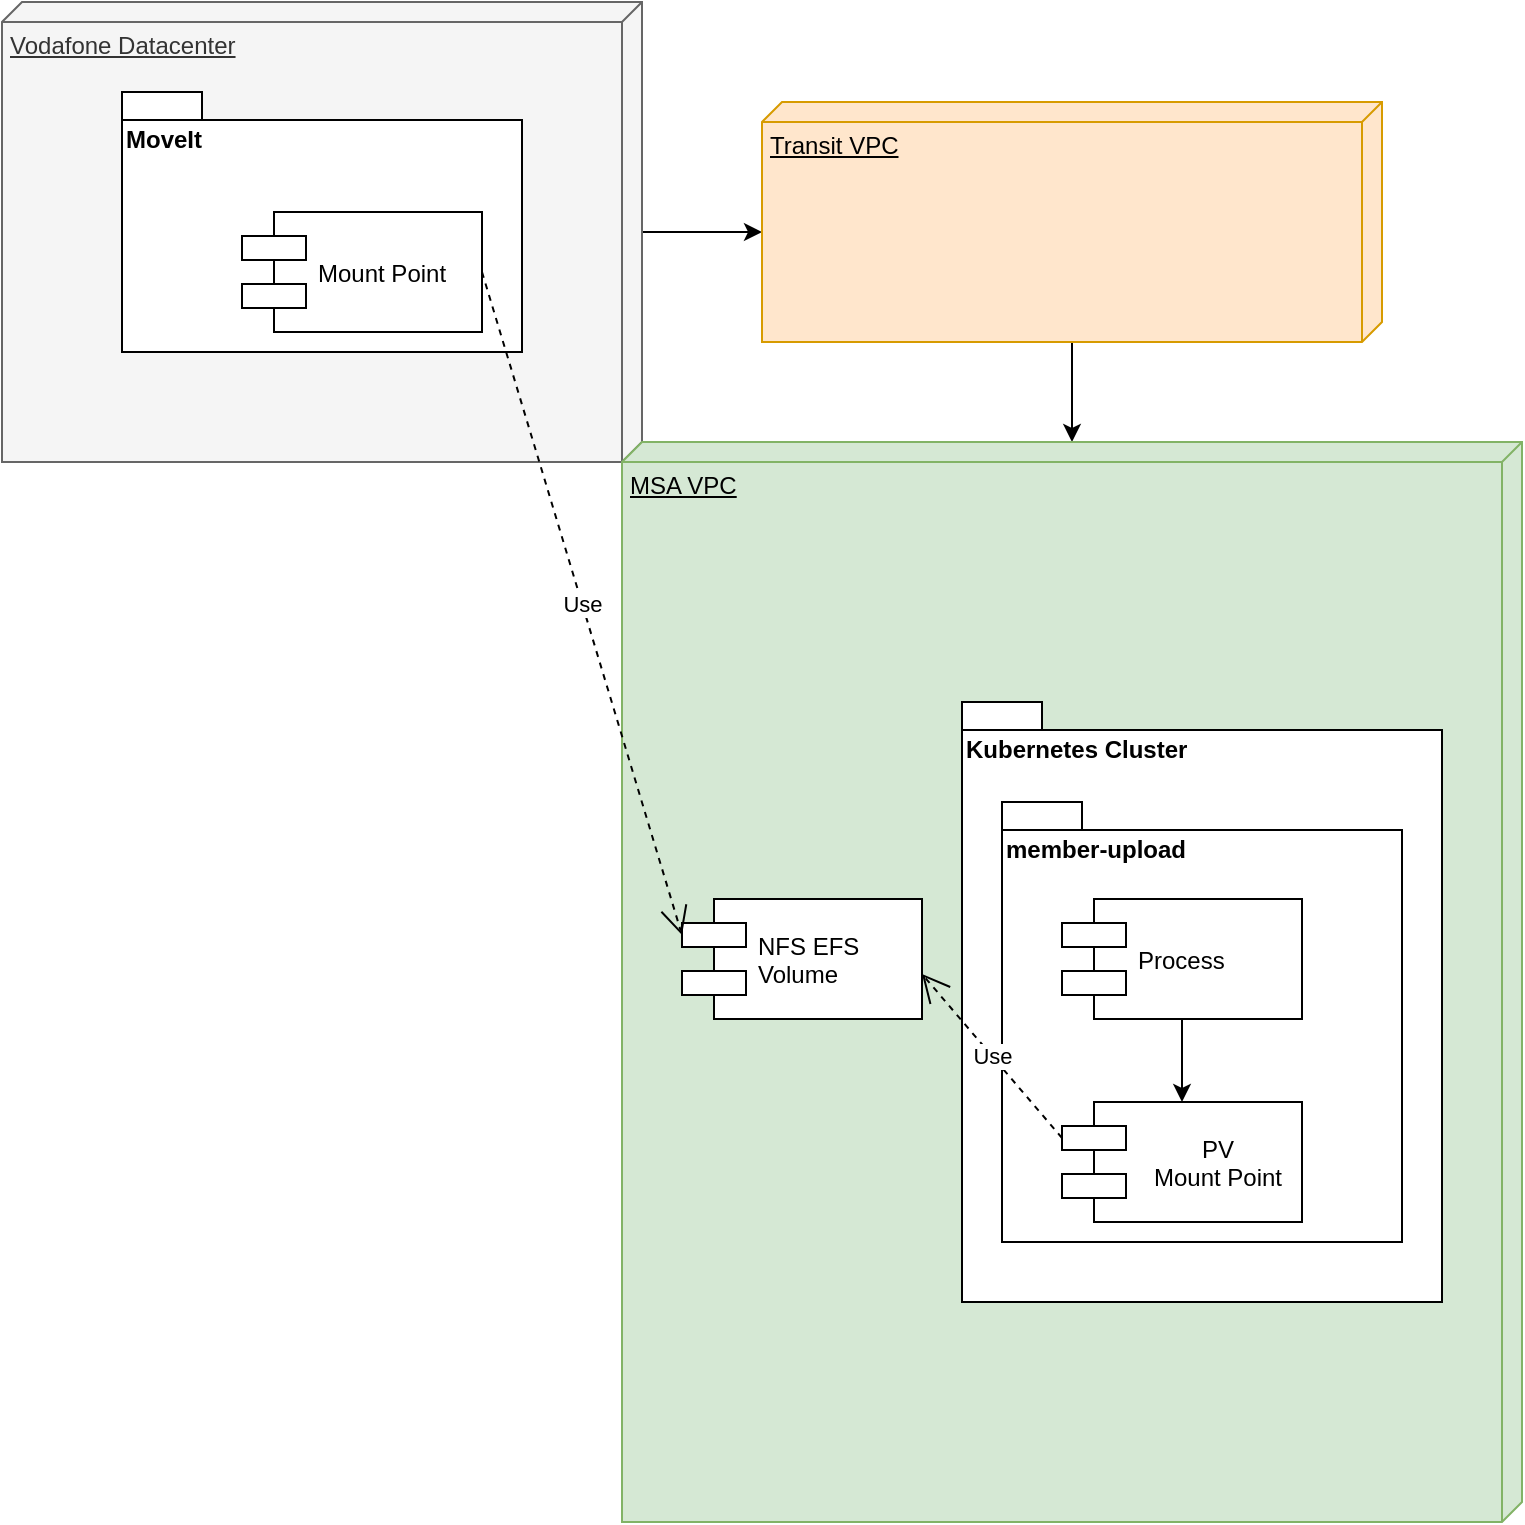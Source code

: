 <mxfile version="12.1.8" type="github" pages="1">
  <diagram id="II0ChCyQQVR6j2OQ3_4N" name="Page-1">
    <mxGraphModel dx="848" dy="743" grid="1" gridSize="10" guides="1" tooltips="1" connect="1" arrows="1" fold="1" page="1" pageScale="1" pageWidth="850" pageHeight="1100" math="0" shadow="0">
      <root>
        <mxCell id="0"/>
        <mxCell id="1" parent="0"/>
        <mxCell id="wxVvvd7lMRNQkClMGqqZ-9" style="edgeStyle=orthogonalEdgeStyle;rounded=0;orthogonalLoop=1;jettySize=auto;html=1;entryX=0;entryY=0;entryDx=65;entryDy=310;entryPerimeter=0;" edge="1" parent="1" source="wxVvvd7lMRNQkClMGqqZ-1" target="wxVvvd7lMRNQkClMGqqZ-4">
          <mxGeometry relative="1" as="geometry"/>
        </mxCell>
        <mxCell id="wxVvvd7lMRNQkClMGqqZ-1" value="Vodafone Datacenter" style="verticalAlign=top;align=left;spacingTop=8;spacingLeft=2;spacingRight=12;shape=cube;size=10;direction=south;fontStyle=4;html=1;fillColor=#f5f5f5;strokeColor=#666666;fontColor=#333333;" vertex="1" parent="1">
          <mxGeometry x="80" y="160" width="320" height="230" as="geometry"/>
        </mxCell>
        <mxCell id="wxVvvd7lMRNQkClMGqqZ-10" style="edgeStyle=orthogonalEdgeStyle;rounded=0;orthogonalLoop=1;jettySize=auto;html=1;" edge="1" parent="1" source="wxVvvd7lMRNQkClMGqqZ-4" target="wxVvvd7lMRNQkClMGqqZ-5">
          <mxGeometry relative="1" as="geometry"/>
        </mxCell>
        <mxCell id="wxVvvd7lMRNQkClMGqqZ-4" value="Transit VPC" style="verticalAlign=top;align=left;spacingTop=8;spacingLeft=2;spacingRight=12;shape=cube;size=10;direction=south;fontStyle=4;html=1;fillColor=#ffe6cc;strokeColor=#d79b00;" vertex="1" parent="1">
          <mxGeometry x="460" y="210" width="310" height="120" as="geometry"/>
        </mxCell>
        <mxCell id="wxVvvd7lMRNQkClMGqqZ-5" value="MSA VPC" style="verticalAlign=top;align=left;spacingTop=8;spacingLeft=2;spacingRight=12;shape=cube;size=10;direction=south;fontStyle=4;html=1;fillColor=#d5e8d4;strokeColor=#82b366;" vertex="1" parent="1">
          <mxGeometry x="390" y="380" width="450" height="540" as="geometry"/>
        </mxCell>
        <mxCell id="wxVvvd7lMRNQkClMGqqZ-6" value="NFS EFS&#xa;Volume" style="shape=component;align=left;spacingLeft=36;" vertex="1" parent="1">
          <mxGeometry x="420" y="608.5" width="120" height="60" as="geometry"/>
        </mxCell>
        <mxCell id="wxVvvd7lMRNQkClMGqqZ-7" value="MoveIt" style="shape=folder;fontStyle=1;spacingTop=10;tabWidth=40;tabHeight=14;tabPosition=left;html=1;align=left;verticalAlign=top;" vertex="1" parent="1">
          <mxGeometry x="140" y="205" width="200" height="130" as="geometry"/>
        </mxCell>
        <mxCell id="wxVvvd7lMRNQkClMGqqZ-3" value="Mount Point" style="shape=component;align=left;spacingLeft=36;" vertex="1" parent="1">
          <mxGeometry x="200" y="265" width="120" height="60" as="geometry"/>
        </mxCell>
        <mxCell id="wxVvvd7lMRNQkClMGqqZ-8" value="Use" style="endArrow=open;endSize=12;dashed=1;html=1;exitX=1;exitY=0.5;exitDx=0;exitDy=0;entryX=0;entryY=0.3;entryDx=0;entryDy=0;" edge="1" parent="1" source="wxVvvd7lMRNQkClMGqqZ-3" target="wxVvvd7lMRNQkClMGqqZ-6">
          <mxGeometry width="160" relative="1" as="geometry">
            <mxPoint x="200" y="550" as="sourcePoint"/>
            <mxPoint x="360" y="550" as="targetPoint"/>
          </mxGeometry>
        </mxCell>
        <mxCell id="wxVvvd7lMRNQkClMGqqZ-11" value="Kubernetes Cluster" style="shape=folder;fontStyle=1;spacingTop=10;tabWidth=40;tabHeight=14;tabPosition=left;html=1;align=left;verticalAlign=top;" vertex="1" parent="1">
          <mxGeometry x="560" y="510" width="240" height="300" as="geometry"/>
        </mxCell>
        <mxCell id="wxVvvd7lMRNQkClMGqqZ-14" value="member-upload" style="shape=folder;fontStyle=1;spacingTop=10;tabWidth=40;tabHeight=14;tabPosition=left;html=1;align=left;verticalAlign=top;" vertex="1" parent="1">
          <mxGeometry x="580" y="560" width="200" height="220" as="geometry"/>
        </mxCell>
        <mxCell id="wxVvvd7lMRNQkClMGqqZ-13" value="PV&#xa;Mount Point" style="shape=component;align=center;spacingLeft=36;" vertex="1" parent="1">
          <mxGeometry x="610" y="710" width="120" height="60" as="geometry"/>
        </mxCell>
        <mxCell id="wxVvvd7lMRNQkClMGqqZ-15" value="Use" style="endArrow=open;endSize=12;dashed=1;html=1;exitX=0;exitY=0.3;exitDx=0;exitDy=0;entryX=1;entryY=0.625;entryDx=0;entryDy=0;entryPerimeter=0;" edge="1" parent="1" source="wxVvvd7lMRNQkClMGqqZ-13" target="wxVvvd7lMRNQkClMGqqZ-6">
          <mxGeometry width="160" relative="1" as="geometry">
            <mxPoint x="540" y="640" as="sourcePoint"/>
            <mxPoint x="700" y="640" as="targetPoint"/>
          </mxGeometry>
        </mxCell>
        <mxCell id="wxVvvd7lMRNQkClMGqqZ-17" style="edgeStyle=orthogonalEdgeStyle;rounded=0;orthogonalLoop=1;jettySize=auto;html=1;" edge="1" parent="1" source="wxVvvd7lMRNQkClMGqqZ-16" target="wxVvvd7lMRNQkClMGqqZ-13">
          <mxGeometry relative="1" as="geometry"/>
        </mxCell>
        <mxCell id="wxVvvd7lMRNQkClMGqqZ-16" value="Process" style="shape=component;align=left;spacingLeft=36;" vertex="1" parent="1">
          <mxGeometry x="610" y="608.5" width="120" height="60" as="geometry"/>
        </mxCell>
      </root>
    </mxGraphModel>
  </diagram>
</mxfile>
